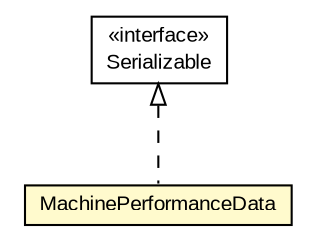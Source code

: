 #!/usr/local/bin/dot
#
# Class diagram 
# Generated by UMLGraph version R5_6-24-gf6e263 (http://www.umlgraph.org/)
#

digraph G {
	edge [fontname="arial",fontsize=10,labelfontname="arial",labelfontsize=10];
	node [fontname="arial",fontsize=10,shape=plaintext];
	nodesep=0.25;
	ranksep=0.5;
	// org.miloss.fgsms.services.interfaces.common.MachinePerformanceData
	c268584 [label=<<table title="org.miloss.fgsms.services.interfaces.common.MachinePerformanceData" border="0" cellborder="1" cellspacing="0" cellpadding="2" port="p" bgcolor="lemonChiffon" href="./MachinePerformanceData.html">
		<tr><td><table border="0" cellspacing="0" cellpadding="1">
<tr><td align="center" balign="center"> MachinePerformanceData </td></tr>
		</table></td></tr>
		</table>>, URL="./MachinePerformanceData.html", fontname="arial", fontcolor="black", fontsize=10.0];
	//org.miloss.fgsms.services.interfaces.common.MachinePerformanceData implements java.io.Serializable
	c269169:p -> c268584:p [dir=back,arrowtail=empty,style=dashed];
	// java.io.Serializable
	c269169 [label=<<table title="java.io.Serializable" border="0" cellborder="1" cellspacing="0" cellpadding="2" port="p" href="http://java.sun.com/j2se/1.4.2/docs/api/java/io/Serializable.html">
		<tr><td><table border="0" cellspacing="0" cellpadding="1">
<tr><td align="center" balign="center"> &#171;interface&#187; </td></tr>
<tr><td align="center" balign="center"> Serializable </td></tr>
		</table></td></tr>
		</table>>, URL="http://java.sun.com/j2se/1.4.2/docs/api/java/io/Serializable.html", fontname="arial", fontcolor="black", fontsize=10.0];
}

